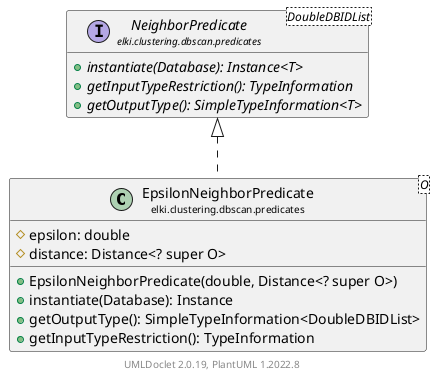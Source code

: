 @startuml
    remove .*\.(Instance|Par|Parameterizer|Factory)$
    set namespaceSeparator none
    hide empty fields
    hide empty methods

    class "<size:14>EpsilonNeighborPredicate\n<size:10>elki.clustering.dbscan.predicates" as elki.clustering.dbscan.predicates.EpsilonNeighborPredicate<O> [[EpsilonNeighborPredicate.html]] {
        #epsilon: double
        #distance: Distance<? super O>
        +EpsilonNeighborPredicate(double, Distance<? super O>)
        +instantiate(Database): Instance
        +getOutputType(): SimpleTypeInformation<DoubleDBIDList>
        +getInputTypeRestriction(): TypeInformation
    }

    interface "<size:14>NeighborPredicate\n<size:10>elki.clustering.dbscan.predicates" as elki.clustering.dbscan.predicates.NeighborPredicate<DoubleDBIDList> [[NeighborPredicate.html]] {
        {abstract} +instantiate(Database): Instance<T>
        {abstract} +getInputTypeRestriction(): TypeInformation
        {abstract} +getOutputType(): SimpleTypeInformation<T>
    }
    class "<size:14>EpsilonNeighborPredicate.Instance\n<size:10>elki.clustering.dbscan.predicates" as elki.clustering.dbscan.predicates.EpsilonNeighborPredicate.Instance [[EpsilonNeighborPredicate.Instance.html]]
    class "<size:14>EpsilonNeighborPredicate.Par\n<size:10>elki.clustering.dbscan.predicates" as elki.clustering.dbscan.predicates.EpsilonNeighborPredicate.Par<O>

    elki.clustering.dbscan.predicates.NeighborPredicate <|.. elki.clustering.dbscan.predicates.EpsilonNeighborPredicate
    elki.clustering.dbscan.predicates.EpsilonNeighborPredicate +-- elki.clustering.dbscan.predicates.EpsilonNeighborPredicate.Instance
    elki.clustering.dbscan.predicates.EpsilonNeighborPredicate +-- elki.clustering.dbscan.predicates.EpsilonNeighborPredicate.Par

    center footer UMLDoclet 2.0.19, PlantUML 1.2022.8
@enduml
